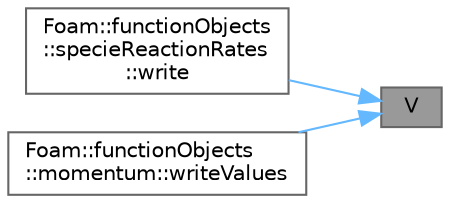 digraph "V"
{
 // LATEX_PDF_SIZE
  bgcolor="transparent";
  edge [fontname=Helvetica,fontsize=10,labelfontname=Helvetica,labelfontsize=10];
  node [fontname=Helvetica,fontsize=10,shape=box,height=0.2,width=0.4];
  rankdir="RL";
  Node1 [id="Node000001",label="V",height=0.2,width=0.4,color="gray40", fillcolor="grey60", style="filled", fontcolor="black",tooltip=" "];
  Node1 -> Node2 [id="edge1_Node000001_Node000002",dir="back",color="steelblue1",style="solid",tooltip=" "];
  Node2 [id="Node000002",label="Foam::functionObjects\l::specieReactionRates\l::write",height=0.2,width=0.4,color="grey40", fillcolor="white", style="filled",URL="$classFoam_1_1functionObjects_1_1specieReactionRates.html#ae8f6374e29a250261b3979bbd6e5cb40",tooltip=" "];
  Node1 -> Node3 [id="edge2_Node000001_Node000003",dir="back",color="steelblue1",style="solid",tooltip=" "];
  Node3 [id="Node000003",label="Foam::functionObjects\l::momentum::writeValues",height=0.2,width=0.4,color="grey40", fillcolor="white", style="filled",URL="$classFoam_1_1functionObjects_1_1momentum.html#a5ba0ead5aab9624718824179985f3ce7",tooltip=" "];
}
